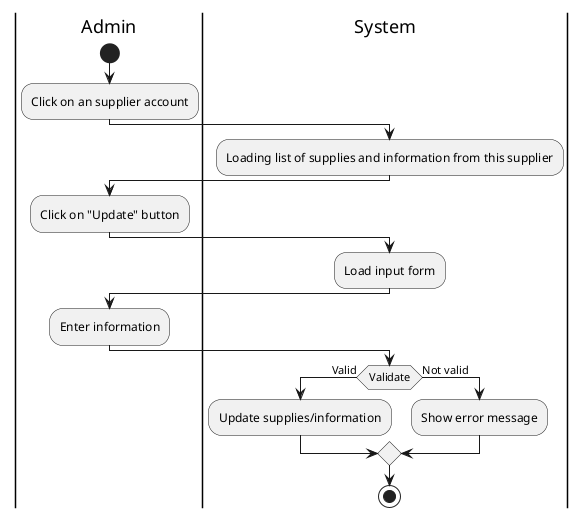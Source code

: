 @startuml
|Admin|
start
:Click on an supplier account;
|System|
:Loading list of supplies and information from this supplier;
|Admin|
:Click on "Update" button;
|System|
:Load input form;
|Admin|
:Enter information;
|System|
if (Validate) then (Valid)
:Update supplies/information;
else (Not valid)
:Show error message;
endif
stop
@enduml
